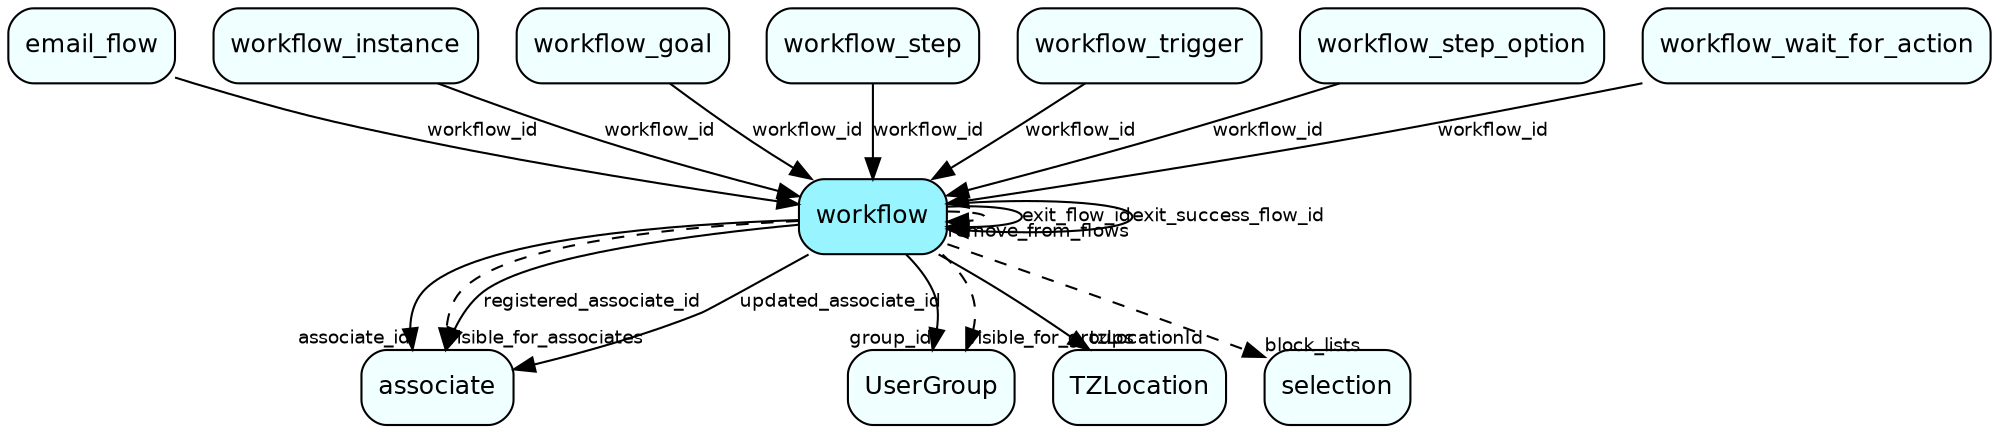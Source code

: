 digraph workflow  {
node [shape = box style="rounded, filled" fontname = "Helvetica" fontsize = "12" ]
edge [fontname = "Helvetica" fontsize = "9"]

workflow[fillcolor = "cadetblue1"]
associate[fillcolor = "azure1"]
UserGroup[fillcolor = "azure1"]
TZLocation[fillcolor = "azure1"]
selection[fillcolor = "azure1"]
email_flow[fillcolor = "azure1"]
workflow_instance[fillcolor = "azure1"]
workflow_goal[fillcolor = "azure1"]
workflow_step[fillcolor = "azure1"]
workflow_trigger[fillcolor = "azure1"]
workflow_step_option[fillcolor = "azure1"]
workflow_wait_for_action[fillcolor = "azure1"]
workflow -> associate [headlabel = "associate_id"]
workflow -> UserGroup [headlabel = "group_id"]
workflow -> associate [headlabel = "visible_for_associates" style="dashed"]
workflow -> UserGroup [headlabel = "visible_for_groups" style="dashed"]
workflow -> associate [label = "registered_associate_id"]
workflow -> associate [label = "updated_associate_id"]
workflow -> TZLocation [headlabel = "tzLocationId"]
workflow -> workflow [headlabel = "remove_from_flows" style="dashed"]
workflow -> selection [headlabel = "block_lists" style="dashed"]
workflow -> workflow [label = "exit_flow_id"]
workflow -> workflow [label = "exit_success_flow_id"]
email_flow -> workflow [label = "workflow_id"]
workflow_instance -> workflow [label = "workflow_id"]
workflow_goal -> workflow [label = "workflow_id"]
workflow_step -> workflow [label = "workflow_id"]
workflow_trigger -> workflow [label = "workflow_id"]
workflow_step_option -> workflow [label = "workflow_id"]
workflow_wait_for_action -> workflow [label = "workflow_id"]
}
